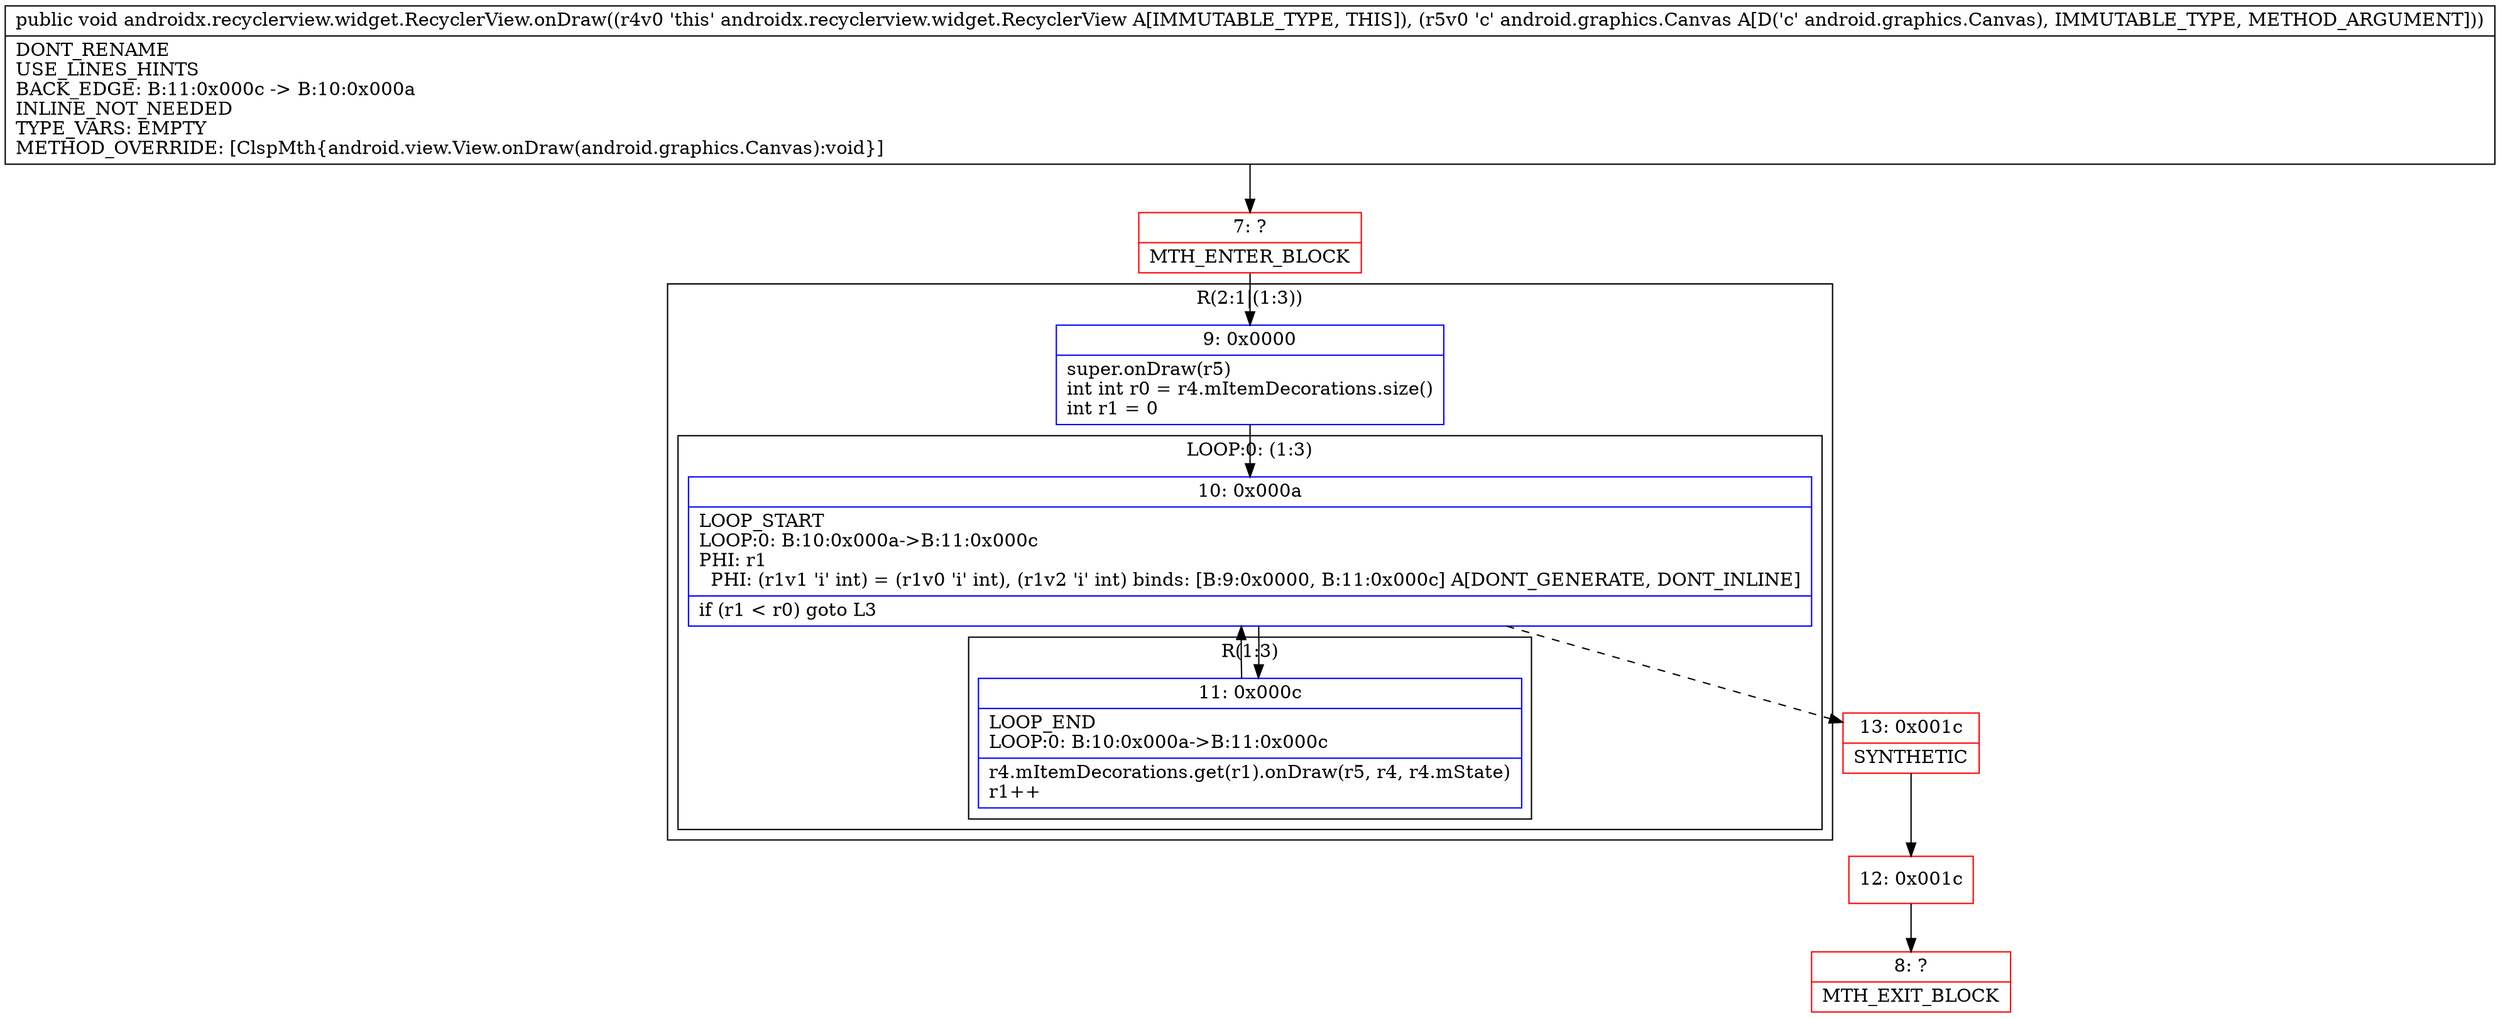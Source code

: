 digraph "CFG forandroidx.recyclerview.widget.RecyclerView.onDraw(Landroid\/graphics\/Canvas;)V" {
subgraph cluster_Region_490120937 {
label = "R(2:1|(1:3))";
node [shape=record,color=blue];
Node_9 [shape=record,label="{9\:\ 0x0000|super.onDraw(r5)\lint int r0 = r4.mItemDecorations.size()\lint r1 = 0\l}"];
subgraph cluster_LoopRegion_765981530 {
label = "LOOP:0: (1:3)";
node [shape=record,color=blue];
Node_10 [shape=record,label="{10\:\ 0x000a|LOOP_START\lLOOP:0: B:10:0x000a\-\>B:11:0x000c\lPHI: r1 \l  PHI: (r1v1 'i' int) = (r1v0 'i' int), (r1v2 'i' int) binds: [B:9:0x0000, B:11:0x000c] A[DONT_GENERATE, DONT_INLINE]\l|if (r1 \< r0) goto L3\l}"];
subgraph cluster_Region_33513858 {
label = "R(1:3)";
node [shape=record,color=blue];
Node_11 [shape=record,label="{11\:\ 0x000c|LOOP_END\lLOOP:0: B:10:0x000a\-\>B:11:0x000c\l|r4.mItemDecorations.get(r1).onDraw(r5, r4, r4.mState)\lr1++\l}"];
}
}
}
Node_7 [shape=record,color=red,label="{7\:\ ?|MTH_ENTER_BLOCK\l}"];
Node_13 [shape=record,color=red,label="{13\:\ 0x001c|SYNTHETIC\l}"];
Node_12 [shape=record,color=red,label="{12\:\ 0x001c}"];
Node_8 [shape=record,color=red,label="{8\:\ ?|MTH_EXIT_BLOCK\l}"];
MethodNode[shape=record,label="{public void androidx.recyclerview.widget.RecyclerView.onDraw((r4v0 'this' androidx.recyclerview.widget.RecyclerView A[IMMUTABLE_TYPE, THIS]), (r5v0 'c' android.graphics.Canvas A[D('c' android.graphics.Canvas), IMMUTABLE_TYPE, METHOD_ARGUMENT]))  | DONT_RENAME\lUSE_LINES_HINTS\lBACK_EDGE: B:11:0x000c \-\> B:10:0x000a\lINLINE_NOT_NEEDED\lTYPE_VARS: EMPTY\lMETHOD_OVERRIDE: [ClspMth\{android.view.View.onDraw(android.graphics.Canvas):void\}]\l}"];
MethodNode -> Node_7;Node_9 -> Node_10;
Node_10 -> Node_11;
Node_10 -> Node_13[style=dashed];
Node_11 -> Node_10;
Node_7 -> Node_9;
Node_13 -> Node_12;
Node_12 -> Node_8;
}

